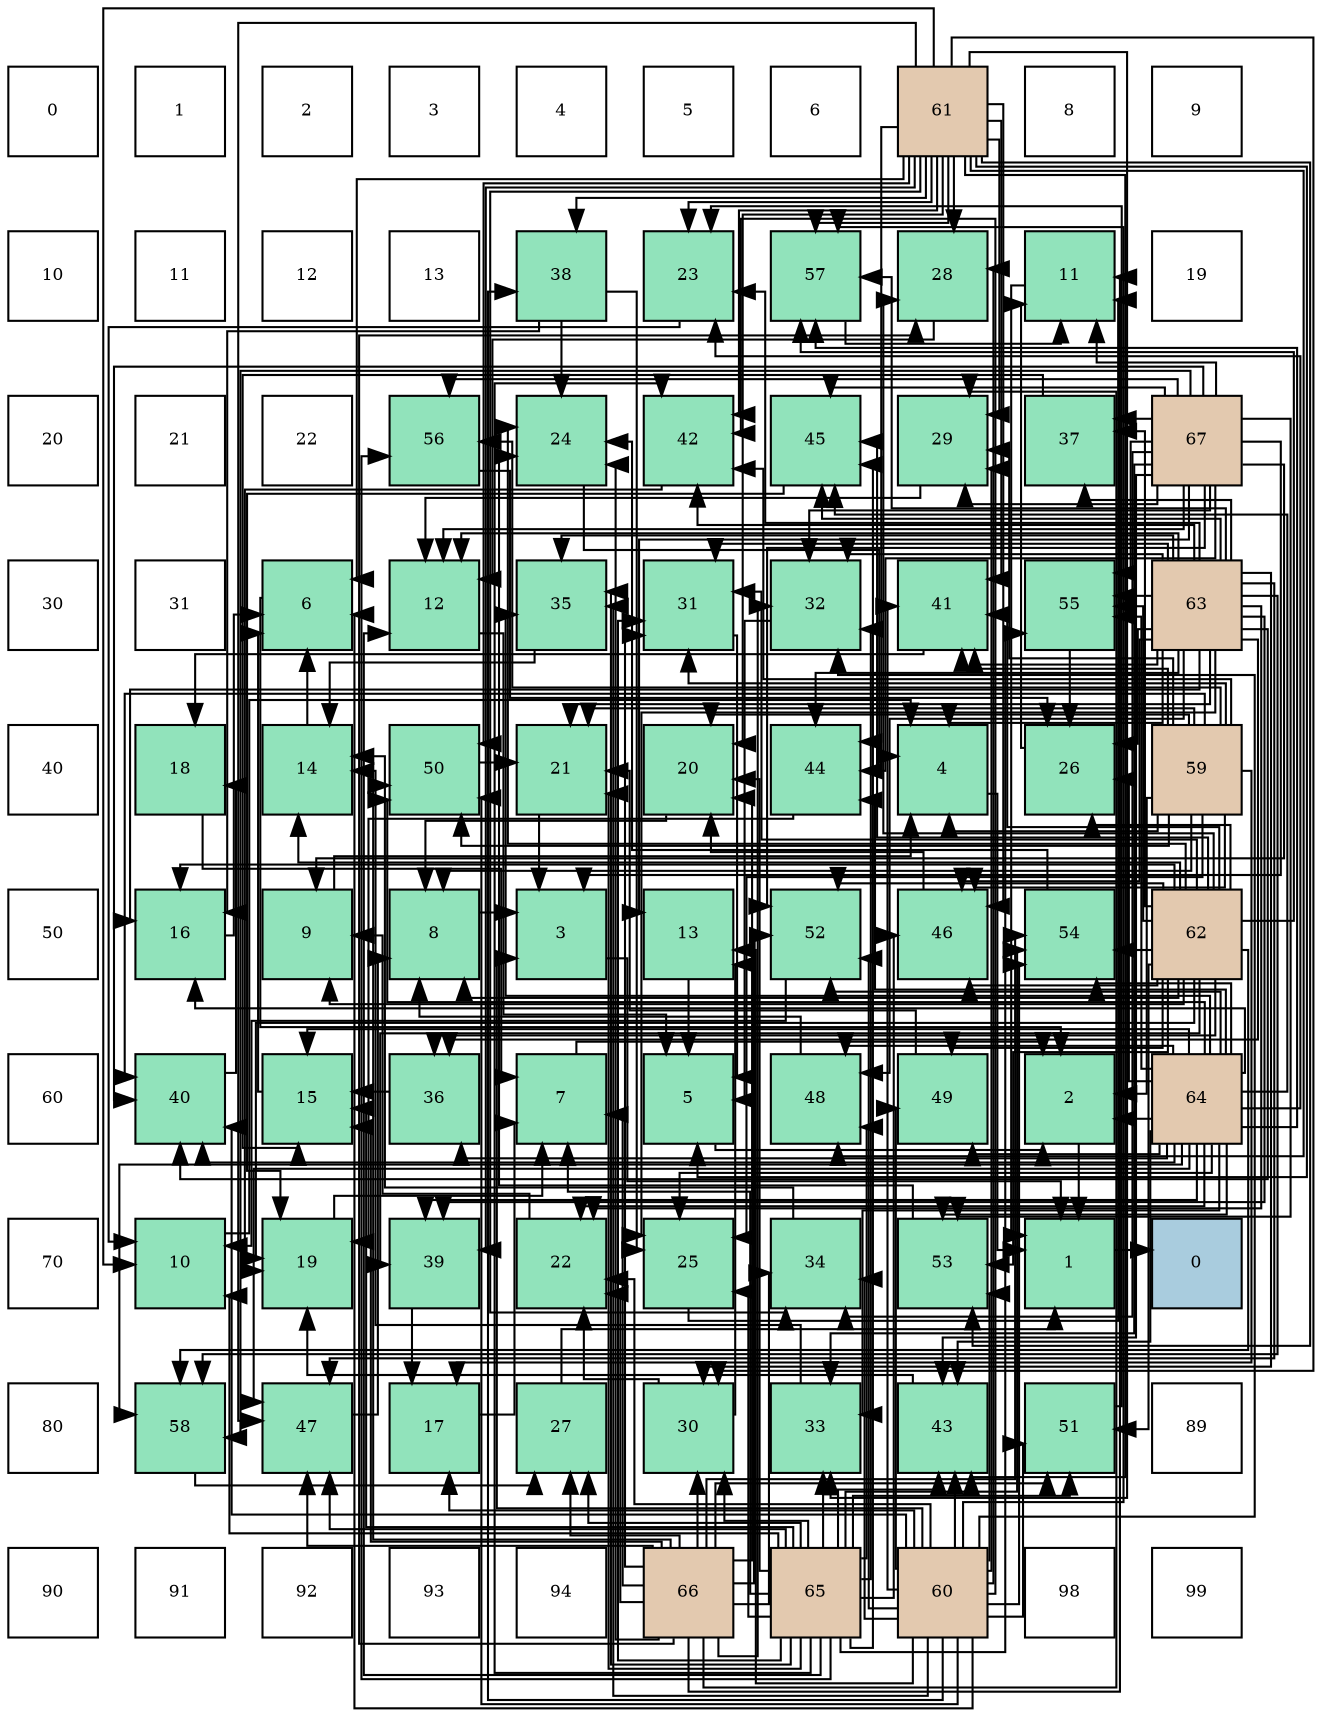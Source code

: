 digraph layout{
 rankdir=TB;
 splines=ortho;
 node [style=filled shape=square fixedsize=true width=0.6];
0[label="0", fontsize=8, fillcolor="#ffffff"];
1[label="1", fontsize=8, fillcolor="#ffffff"];
2[label="2", fontsize=8, fillcolor="#ffffff"];
3[label="3", fontsize=8, fillcolor="#ffffff"];
4[label="4", fontsize=8, fillcolor="#ffffff"];
5[label="5", fontsize=8, fillcolor="#ffffff"];
6[label="6", fontsize=8, fillcolor="#ffffff"];
7[label="61", fontsize=8, fillcolor="#e3c9af"];
8[label="8", fontsize=8, fillcolor="#ffffff"];
9[label="9", fontsize=8, fillcolor="#ffffff"];
10[label="10", fontsize=8, fillcolor="#ffffff"];
11[label="11", fontsize=8, fillcolor="#ffffff"];
12[label="12", fontsize=8, fillcolor="#ffffff"];
13[label="13", fontsize=8, fillcolor="#ffffff"];
14[label="38", fontsize=8, fillcolor="#91e3bb"];
15[label="23", fontsize=8, fillcolor="#91e3bb"];
16[label="57", fontsize=8, fillcolor="#91e3bb"];
17[label="28", fontsize=8, fillcolor="#91e3bb"];
18[label="11", fontsize=8, fillcolor="#91e3bb"];
19[label="19", fontsize=8, fillcolor="#ffffff"];
20[label="20", fontsize=8, fillcolor="#ffffff"];
21[label="21", fontsize=8, fillcolor="#ffffff"];
22[label="22", fontsize=8, fillcolor="#ffffff"];
23[label="56", fontsize=8, fillcolor="#91e3bb"];
24[label="24", fontsize=8, fillcolor="#91e3bb"];
25[label="42", fontsize=8, fillcolor="#91e3bb"];
26[label="45", fontsize=8, fillcolor="#91e3bb"];
27[label="29", fontsize=8, fillcolor="#91e3bb"];
28[label="37", fontsize=8, fillcolor="#91e3bb"];
29[label="67", fontsize=8, fillcolor="#e3c9af"];
30[label="30", fontsize=8, fillcolor="#ffffff"];
31[label="31", fontsize=8, fillcolor="#ffffff"];
32[label="6", fontsize=8, fillcolor="#91e3bb"];
33[label="12", fontsize=8, fillcolor="#91e3bb"];
34[label="35", fontsize=8, fillcolor="#91e3bb"];
35[label="31", fontsize=8, fillcolor="#91e3bb"];
36[label="32", fontsize=8, fillcolor="#91e3bb"];
37[label="41", fontsize=8, fillcolor="#91e3bb"];
38[label="55", fontsize=8, fillcolor="#91e3bb"];
39[label="63", fontsize=8, fillcolor="#e3c9af"];
40[label="40", fontsize=8, fillcolor="#ffffff"];
41[label="18", fontsize=8, fillcolor="#91e3bb"];
42[label="14", fontsize=8, fillcolor="#91e3bb"];
43[label="50", fontsize=8, fillcolor="#91e3bb"];
44[label="21", fontsize=8, fillcolor="#91e3bb"];
45[label="20", fontsize=8, fillcolor="#91e3bb"];
46[label="44", fontsize=8, fillcolor="#91e3bb"];
47[label="4", fontsize=8, fillcolor="#91e3bb"];
48[label="26", fontsize=8, fillcolor="#91e3bb"];
49[label="59", fontsize=8, fillcolor="#e3c9af"];
50[label="50", fontsize=8, fillcolor="#ffffff"];
51[label="16", fontsize=8, fillcolor="#91e3bb"];
52[label="9", fontsize=8, fillcolor="#91e3bb"];
53[label="8", fontsize=8, fillcolor="#91e3bb"];
54[label="3", fontsize=8, fillcolor="#91e3bb"];
55[label="13", fontsize=8, fillcolor="#91e3bb"];
56[label="52", fontsize=8, fillcolor="#91e3bb"];
57[label="46", fontsize=8, fillcolor="#91e3bb"];
58[label="54", fontsize=8, fillcolor="#91e3bb"];
59[label="62", fontsize=8, fillcolor="#e3c9af"];
60[label="60", fontsize=8, fillcolor="#ffffff"];
61[label="40", fontsize=8, fillcolor="#91e3bb"];
62[label="15", fontsize=8, fillcolor="#91e3bb"];
63[label="36", fontsize=8, fillcolor="#91e3bb"];
64[label="7", fontsize=8, fillcolor="#91e3bb"];
65[label="5", fontsize=8, fillcolor="#91e3bb"];
66[label="48", fontsize=8, fillcolor="#91e3bb"];
67[label="49", fontsize=8, fillcolor="#91e3bb"];
68[label="2", fontsize=8, fillcolor="#91e3bb"];
69[label="64", fontsize=8, fillcolor="#e3c9af"];
70[label="70", fontsize=8, fillcolor="#ffffff"];
71[label="10", fontsize=8, fillcolor="#91e3bb"];
72[label="19", fontsize=8, fillcolor="#91e3bb"];
73[label="39", fontsize=8, fillcolor="#91e3bb"];
74[label="22", fontsize=8, fillcolor="#91e3bb"];
75[label="25", fontsize=8, fillcolor="#91e3bb"];
76[label="34", fontsize=8, fillcolor="#91e3bb"];
77[label="53", fontsize=8, fillcolor="#91e3bb"];
78[label="1", fontsize=8, fillcolor="#91e3bb"];
79[label="0", fontsize=8, fillcolor="#a9ccde"];
80[label="80", fontsize=8, fillcolor="#ffffff"];
81[label="58", fontsize=8, fillcolor="#91e3bb"];
82[label="47", fontsize=8, fillcolor="#91e3bb"];
83[label="17", fontsize=8, fillcolor="#91e3bb"];
84[label="27", fontsize=8, fillcolor="#91e3bb"];
85[label="30", fontsize=8, fillcolor="#91e3bb"];
86[label="33", fontsize=8, fillcolor="#91e3bb"];
87[label="43", fontsize=8, fillcolor="#91e3bb"];
88[label="51", fontsize=8, fillcolor="#91e3bb"];
89[label="89", fontsize=8, fillcolor="#ffffff"];
90[label="90", fontsize=8, fillcolor="#ffffff"];
91[label="91", fontsize=8, fillcolor="#ffffff"];
92[label="92", fontsize=8, fillcolor="#ffffff"];
93[label="93", fontsize=8, fillcolor="#ffffff"];
94[label="94", fontsize=8, fillcolor="#ffffff"];
95[label="66", fontsize=8, fillcolor="#e3c9af"];
96[label="65", fontsize=8, fillcolor="#e3c9af"];
97[label="60", fontsize=8, fillcolor="#e3c9af"];
98[label="98", fontsize=8, fillcolor="#ffffff"];
99[label="99", fontsize=8, fillcolor="#ffffff"];
edge [constraint=false, style=vis];78 -> 79;
68 -> 78;
54 -> 78;
47 -> 78;
65 -> 68;
32 -> 68;
64 -> 68;
53 -> 54;
52 -> 47;
71 -> 47;
18 -> 78;
33 -> 65;
55 -> 65;
42 -> 32;
62 -> 32;
51 -> 32;
83 -> 64;
41 -> 64;
72 -> 64;
45 -> 53;
44 -> 54;
74 -> 52;
15 -> 71;
24 -> 47;
75 -> 18;
48 -> 18;
84 -> 78;
17 -> 33;
27 -> 33;
85 -> 55;
85 -> 74;
35 -> 65;
36 -> 65;
86 -> 42;
76 -> 42;
34 -> 42;
63 -> 62;
28 -> 62;
14 -> 51;
14 -> 24;
14 -> 75;
73 -> 83;
61 -> 41;
37 -> 41;
25 -> 72;
87 -> 72;
46 -> 72;
26 -> 72;
57 -> 45;
82 -> 53;
66 -> 53;
67 -> 44;
43 -> 44;
88 -> 15;
56 -> 71;
77 -> 24;
58 -> 24;
38 -> 48;
23 -> 48;
16 -> 18;
81 -> 84;
49 -> 68;
49 -> 47;
49 -> 53;
49 -> 83;
49 -> 45;
49 -> 44;
49 -> 75;
49 -> 27;
49 -> 35;
49 -> 61;
49 -> 37;
49 -> 25;
49 -> 57;
49 -> 43;
49 -> 23;
97 -> 54;
97 -> 32;
97 -> 55;
97 -> 83;
97 -> 74;
97 -> 17;
97 -> 27;
97 -> 36;
97 -> 76;
97 -> 34;
97 -> 14;
97 -> 61;
97 -> 37;
97 -> 25;
97 -> 87;
97 -> 67;
97 -> 43;
97 -> 88;
97 -> 56;
97 -> 77;
97 -> 58;
97 -> 16;
7 -> 65;
7 -> 32;
7 -> 71;
7 -> 45;
7 -> 15;
7 -> 17;
7 -> 27;
7 -> 85;
7 -> 86;
7 -> 76;
7 -> 14;
7 -> 73;
7 -> 37;
7 -> 25;
7 -> 87;
7 -> 46;
7 -> 57;
7 -> 82;
7 -> 66;
7 -> 43;
7 -> 77;
7 -> 16;
59 -> 53;
59 -> 52;
59 -> 42;
59 -> 51;
59 -> 72;
59 -> 24;
59 -> 48;
59 -> 17;
59 -> 35;
59 -> 63;
59 -> 28;
59 -> 73;
59 -> 37;
59 -> 26;
59 -> 57;
59 -> 67;
59 -> 88;
59 -> 56;
59 -> 77;
59 -> 58;
59 -> 38;
59 -> 16;
59 -> 81;
39 -> 47;
39 -> 33;
39 -> 51;
39 -> 44;
39 -> 74;
39 -> 15;
39 -> 75;
39 -> 48;
39 -> 85;
39 -> 35;
39 -> 36;
39 -> 34;
39 -> 63;
39 -> 28;
39 -> 73;
39 -> 61;
39 -> 37;
39 -> 25;
39 -> 46;
39 -> 26;
39 -> 57;
39 -> 82;
39 -> 66;
39 -> 38;
39 -> 16;
39 -> 81;
69 -> 68;
69 -> 62;
69 -> 51;
69 -> 74;
69 -> 15;
69 -> 75;
69 -> 48;
69 -> 86;
69 -> 34;
69 -> 63;
69 -> 73;
69 -> 61;
69 -> 87;
69 -> 46;
69 -> 26;
69 -> 82;
69 -> 66;
69 -> 67;
69 -> 43;
69 -> 56;
69 -> 77;
69 -> 58;
69 -> 38;
69 -> 16;
69 -> 81;
96 -> 64;
96 -> 71;
96 -> 33;
96 -> 62;
96 -> 45;
96 -> 44;
96 -> 75;
96 -> 84;
96 -> 85;
96 -> 35;
96 -> 36;
96 -> 86;
96 -> 34;
96 -> 25;
96 -> 87;
96 -> 26;
96 -> 57;
96 -> 82;
96 -> 66;
96 -> 88;
96 -> 58;
96 -> 38;
96 -> 23;
95 -> 64;
95 -> 18;
95 -> 62;
95 -> 45;
95 -> 74;
95 -> 24;
95 -> 84;
95 -> 17;
95 -> 27;
95 -> 85;
95 -> 35;
95 -> 36;
95 -> 76;
95 -> 82;
95 -> 43;
95 -> 88;
95 -> 56;
95 -> 58;
29 -> 54;
29 -> 52;
29 -> 18;
29 -> 33;
29 -> 55;
29 -> 27;
29 -> 36;
29 -> 86;
29 -> 76;
29 -> 28;
29 -> 61;
29 -> 87;
29 -> 46;
29 -> 26;
29 -> 56;
29 -> 77;
29 -> 38;
29 -> 23;
29 -> 81;
edge [constraint=true, style=invis];
0 -> 10 -> 20 -> 30 -> 40 -> 50 -> 60 -> 70 -> 80 -> 90;
1 -> 11 -> 21 -> 31 -> 41 -> 51 -> 61 -> 71 -> 81 -> 91;
2 -> 12 -> 22 -> 32 -> 42 -> 52 -> 62 -> 72 -> 82 -> 92;
3 -> 13 -> 23 -> 33 -> 43 -> 53 -> 63 -> 73 -> 83 -> 93;
4 -> 14 -> 24 -> 34 -> 44 -> 54 -> 64 -> 74 -> 84 -> 94;
5 -> 15 -> 25 -> 35 -> 45 -> 55 -> 65 -> 75 -> 85 -> 95;
6 -> 16 -> 26 -> 36 -> 46 -> 56 -> 66 -> 76 -> 86 -> 96;
7 -> 17 -> 27 -> 37 -> 47 -> 57 -> 67 -> 77 -> 87 -> 97;
8 -> 18 -> 28 -> 38 -> 48 -> 58 -> 68 -> 78 -> 88 -> 98;
9 -> 19 -> 29 -> 39 -> 49 -> 59 -> 69 -> 79 -> 89 -> 99;
rank = same {0 -> 1 -> 2 -> 3 -> 4 -> 5 -> 6 -> 7 -> 8 -> 9};
rank = same {10 -> 11 -> 12 -> 13 -> 14 -> 15 -> 16 -> 17 -> 18 -> 19};
rank = same {20 -> 21 -> 22 -> 23 -> 24 -> 25 -> 26 -> 27 -> 28 -> 29};
rank = same {30 -> 31 -> 32 -> 33 -> 34 -> 35 -> 36 -> 37 -> 38 -> 39};
rank = same {40 -> 41 -> 42 -> 43 -> 44 -> 45 -> 46 -> 47 -> 48 -> 49};
rank = same {50 -> 51 -> 52 -> 53 -> 54 -> 55 -> 56 -> 57 -> 58 -> 59};
rank = same {60 -> 61 -> 62 -> 63 -> 64 -> 65 -> 66 -> 67 -> 68 -> 69};
rank = same {70 -> 71 -> 72 -> 73 -> 74 -> 75 -> 76 -> 77 -> 78 -> 79};
rank = same {80 -> 81 -> 82 -> 83 -> 84 -> 85 -> 86 -> 87 -> 88 -> 89};
rank = same {90 -> 91 -> 92 -> 93 -> 94 -> 95 -> 96 -> 97 -> 98 -> 99};
}